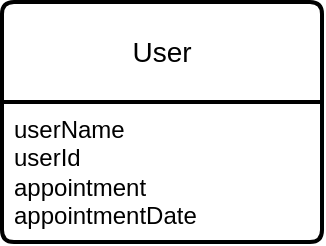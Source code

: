 <mxfile version="23.0.1" type="github">
  <diagram name="Page-1" id="C3Hwjrb-IPvHiDlZz18y">
    <mxGraphModel dx="796" dy="477" grid="1" gridSize="10" guides="1" tooltips="1" connect="1" arrows="1" fold="1" page="1" pageScale="1" pageWidth="827" pageHeight="1169" math="0" shadow="0">
      <root>
        <mxCell id="0" />
        <mxCell id="1" parent="0" />
        <mxCell id="0tqYPtEU-48YP9xvBXRx-1" value="User" style="swimlane;childLayout=stackLayout;horizontal=1;startSize=50;horizontalStack=0;rounded=1;fontSize=14;fontStyle=0;strokeWidth=2;resizeParent=0;resizeLast=1;shadow=0;dashed=0;align=center;arcSize=4;whiteSpace=wrap;html=1;" vertex="1" parent="1">
          <mxGeometry x="250" y="190" width="160" height="120" as="geometry" />
        </mxCell>
        <mxCell id="0tqYPtEU-48YP9xvBXRx-2" value="userName&lt;br&gt;userId&lt;br&gt;appointment&lt;br&gt;appointmentDate" style="align=left;strokeColor=none;fillColor=none;spacingLeft=4;fontSize=12;verticalAlign=top;resizable=0;rotatable=0;part=1;html=1;" vertex="1" parent="0tqYPtEU-48YP9xvBXRx-1">
          <mxGeometry y="50" width="160" height="70" as="geometry" />
        </mxCell>
      </root>
    </mxGraphModel>
  </diagram>
</mxfile>
